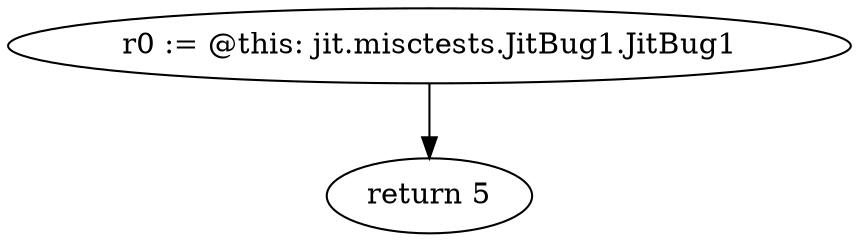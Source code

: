 digraph "unitGraph" {
    "r0 := @this: jit.misctests.JitBug1.JitBug1"
    "return 5"
    "r0 := @this: jit.misctests.JitBug1.JitBug1"->"return 5";
}
